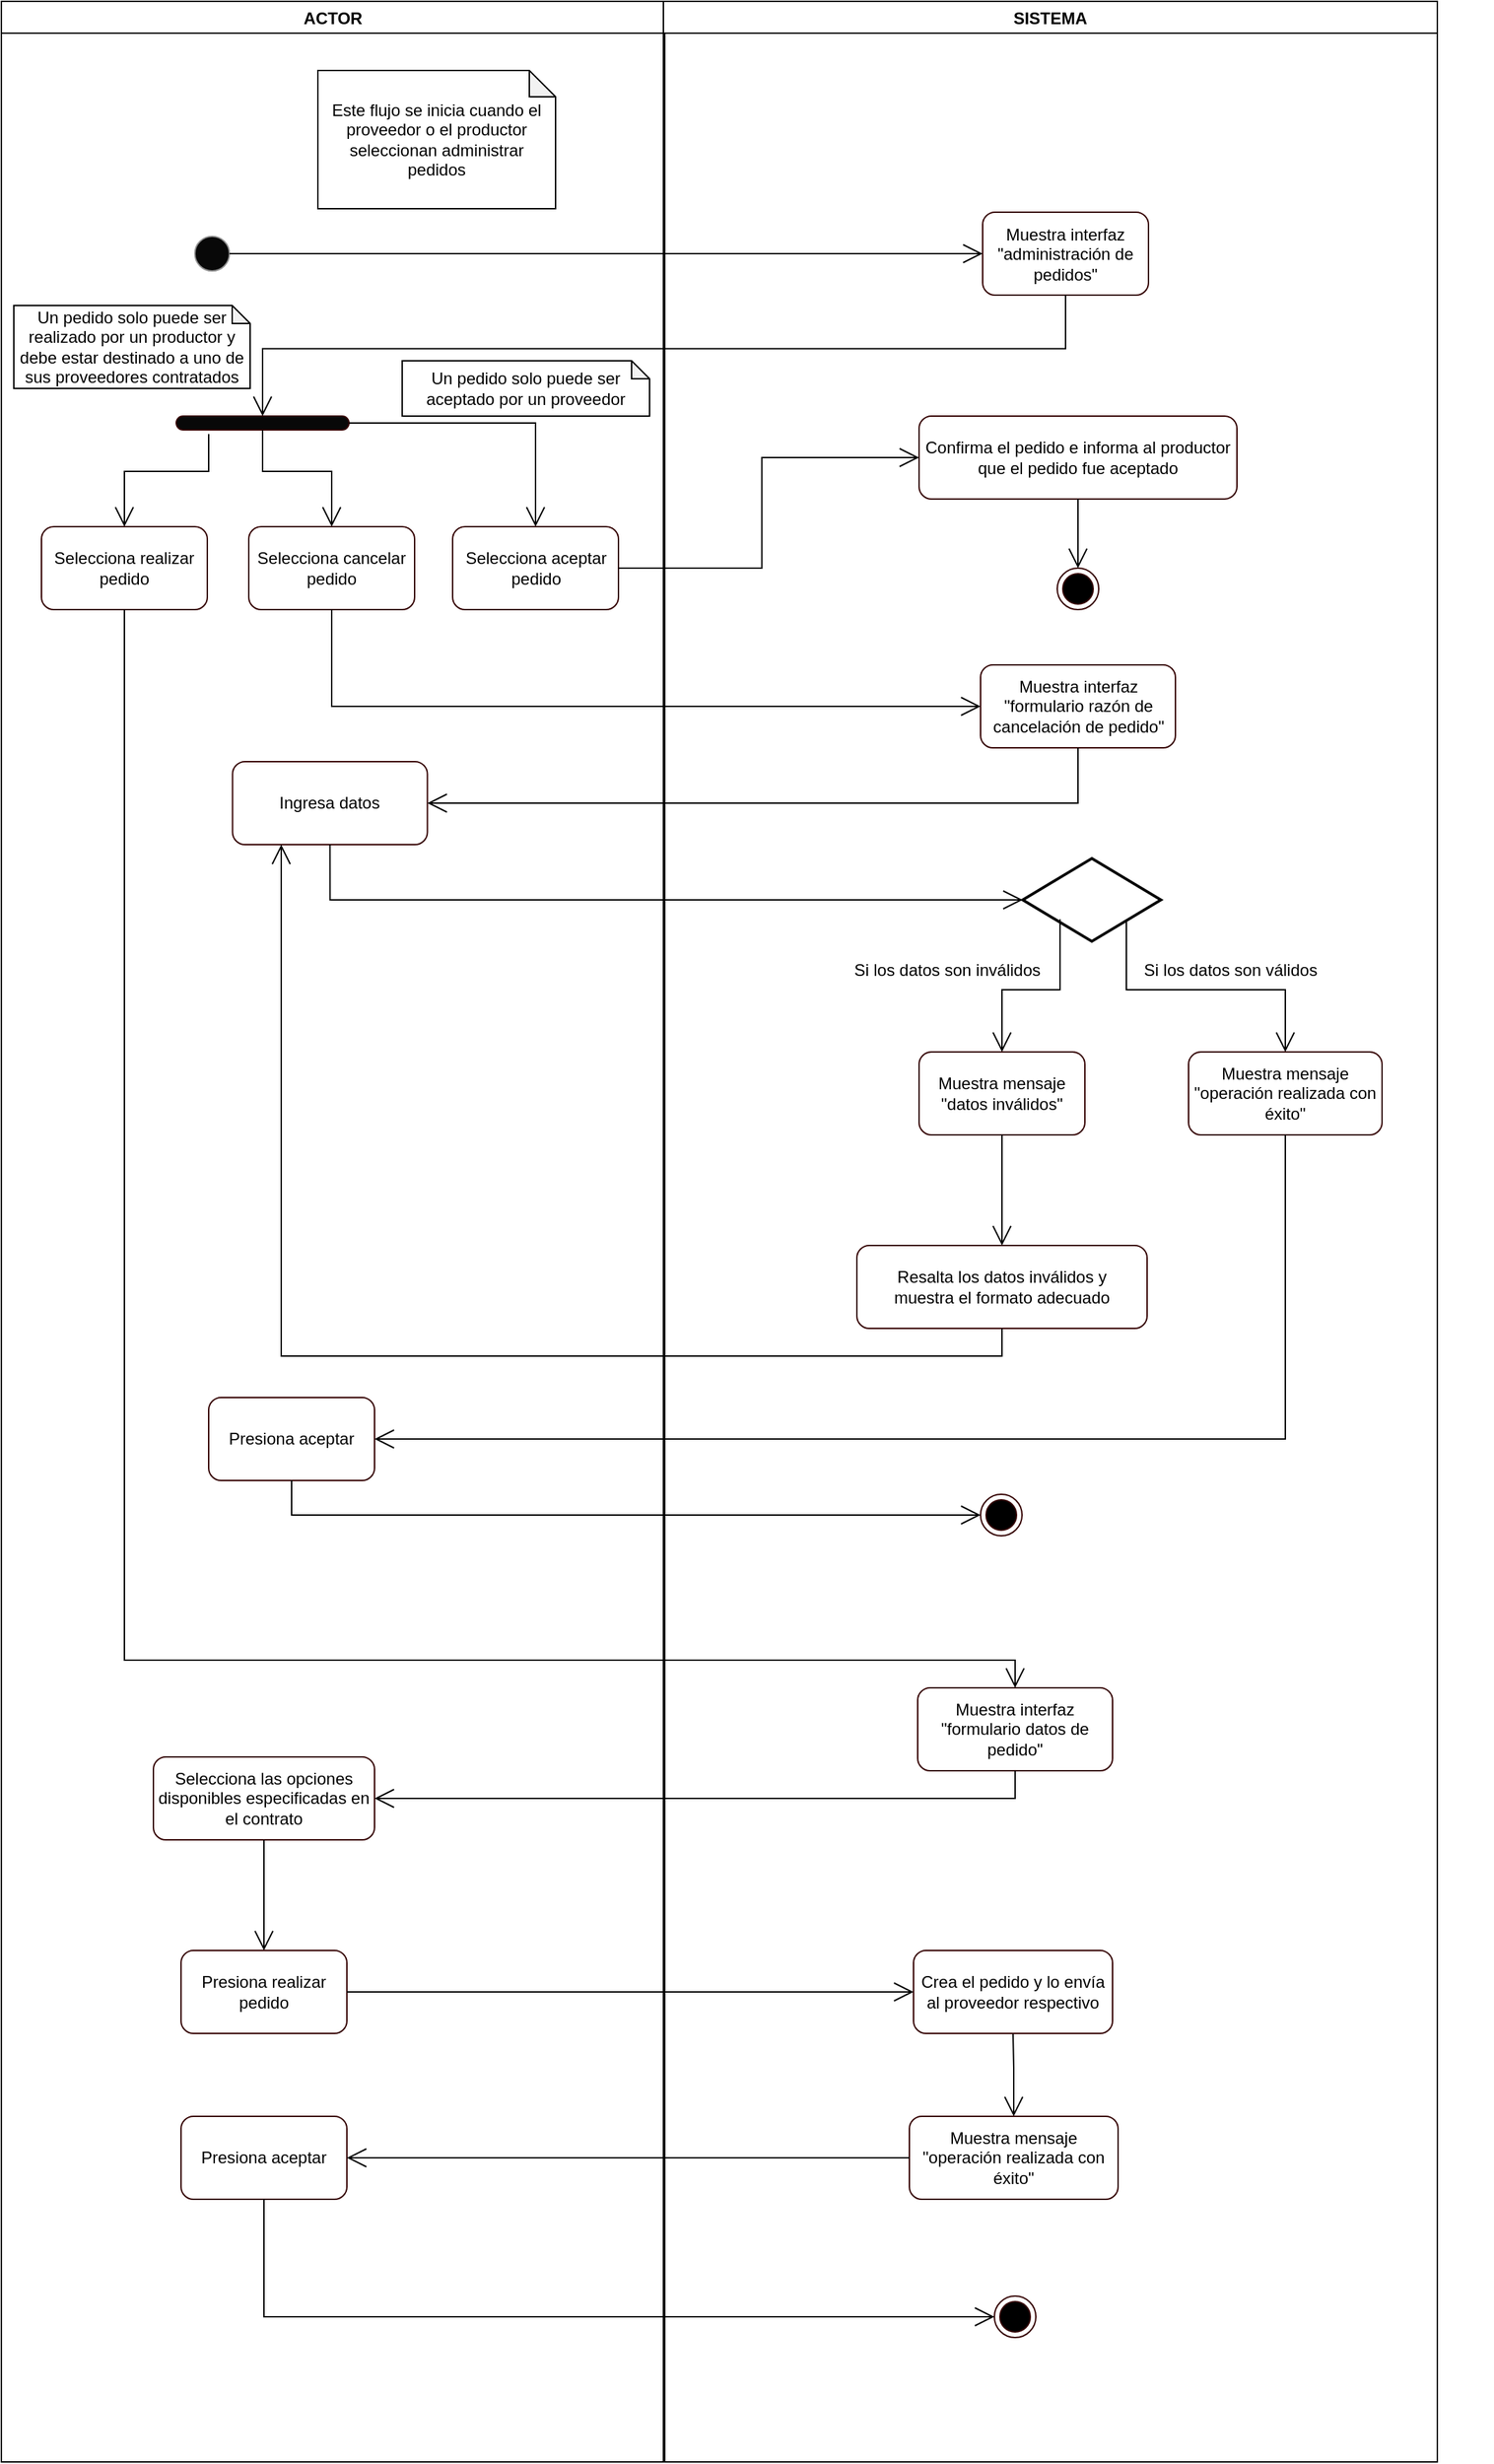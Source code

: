 <mxfile version="13.1.14" type="device"><diagram id="MT0bESdI1JiEAsve0kCm" name="Page-1"><mxGraphModel dx="865" dy="11004" grid="1" gridSize="10" guides="1" tooltips="1" connect="1" arrows="1" fold="1" page="1" pageScale="1" pageWidth="827" pageHeight="1169" math="0" shadow="0"><root><mxCell id="0"/><mxCell id="1" parent="0"/><mxCell id="WYLuXknDr8wbcJytO-Wc-1" value="ACTOR" style="swimlane;gradientColor=none;" parent="1" vertex="1"><mxGeometry x="41" y="-10480" width="480" height="1780" as="geometry"/></mxCell><mxCell id="WYLuXknDr8wbcJytO-Wc-3" value="" style="ellipse;whiteSpace=wrap;html=1;aspect=fixed;strokeColor=#919191;fillColor=#080808;gradientColor=none;" parent="WYLuXknDr8wbcJytO-Wc-1" vertex="1"><mxGeometry x="140" y="170" width="25" height="25" as="geometry"/></mxCell><mxCell id="WYLuXknDr8wbcJytO-Wc-22" value="Este flujo se inicia cuando el proveedor o el productor seleccionan administrar pedidos" style="shape=note;whiteSpace=wrap;html=1;backgroundOutline=1;darkOpacity=0.05;size=19;" parent="WYLuXknDr8wbcJytO-Wc-1" vertex="1"><mxGeometry x="229" y="50" width="172" height="100" as="geometry"/></mxCell><mxCell id="WYLuXknDr8wbcJytO-Wc-38" value="" style="group" parent="WYLuXknDr8wbcJytO-Wc-1" vertex="1" connectable="0"><mxGeometry x="29" y="300" width="417.5" height="270" as="geometry"/></mxCell><mxCell id="WYLuXknDr8wbcJytO-Wc-30" value="" style="group" parent="WYLuXknDr8wbcJytO-Wc-38" vertex="1" connectable="0"><mxGeometry width="417.5" height="140" as="geometry"/></mxCell><mxCell id="WYLuXknDr8wbcJytO-Wc-31" value="" style="rounded=1;whiteSpace=wrap;html=1;strokeColor=#330000;fillColor=#080808;gradientColor=none;arcSize=50;" parent="WYLuXknDr8wbcJytO-Wc-30" vertex="1"><mxGeometry x="97.5" width="125" height="10" as="geometry"/></mxCell><mxCell id="WYLuXknDr8wbcJytO-Wc-32" style="edgeStyle=orthogonalEdgeStyle;rounded=0;orthogonalLoop=1;jettySize=auto;html=1;exitX=0.5;exitY=0;exitDx=0;exitDy=0;entryX=0.188;entryY=1.3;entryDx=0;entryDy=0;entryPerimeter=0;startArrow=open;startFill=0;startSize=12;endArrow=none;endFill=0;endSize=12;targetPerimeterSpacing=0;" parent="WYLuXknDr8wbcJytO-Wc-30" source="WYLuXknDr8wbcJytO-Wc-33" target="WYLuXknDr8wbcJytO-Wc-31" edge="1"><mxGeometry relative="1" as="geometry"/></mxCell><mxCell id="WYLuXknDr8wbcJytO-Wc-33" value="Selecciona realizar pedido" style="rounded=1;whiteSpace=wrap;html=1;strokeColor=#330000;fillColor=#FFFFFF;gradientColor=none;" parent="WYLuXknDr8wbcJytO-Wc-30" vertex="1"><mxGeometry y="80" width="120" height="60" as="geometry"/></mxCell><mxCell id="WYLuXknDr8wbcJytO-Wc-34" style="edgeStyle=orthogonalEdgeStyle;rounded=0;orthogonalLoop=1;jettySize=auto;html=1;exitX=0.5;exitY=0;exitDx=0;exitDy=0;entryX=0.5;entryY=1;entryDx=0;entryDy=0;startArrow=open;startFill=0;startSize=12;endArrow=none;endFill=0;endSize=12;targetPerimeterSpacing=0;" parent="WYLuXknDr8wbcJytO-Wc-30" source="WYLuXknDr8wbcJytO-Wc-35" target="WYLuXknDr8wbcJytO-Wc-31" edge="1"><mxGeometry relative="1" as="geometry"/></mxCell><mxCell id="WYLuXknDr8wbcJytO-Wc-35" value="Selecciona cancelar pedido" style="rounded=1;whiteSpace=wrap;html=1;strokeColor=#330000;fillColor=#FFFFFF;gradientColor=none;" parent="WYLuXknDr8wbcJytO-Wc-30" vertex="1"><mxGeometry x="150" y="80" width="120" height="60" as="geometry"/></mxCell><mxCell id="WYLuXknDr8wbcJytO-Wc-36" style="edgeStyle=orthogonalEdgeStyle;rounded=0;orthogonalLoop=1;jettySize=auto;html=1;exitX=0.5;exitY=0;exitDx=0;exitDy=0;entryX=1;entryY=0.5;entryDx=0;entryDy=0;startArrow=open;startFill=0;startSize=12;endArrow=none;endFill=0;endSize=12;targetPerimeterSpacing=0;" parent="WYLuXknDr8wbcJytO-Wc-30" source="WYLuXknDr8wbcJytO-Wc-37" target="WYLuXknDr8wbcJytO-Wc-31" edge="1"><mxGeometry relative="1" as="geometry"/></mxCell><mxCell id="WYLuXknDr8wbcJytO-Wc-37" value="Selecciona aceptar pedido" style="rounded=1;whiteSpace=wrap;html=1;strokeColor=#330000;fillColor=#FFFFFF;gradientColor=none;" parent="WYLuXknDr8wbcJytO-Wc-30" vertex="1"><mxGeometry x="297.5" y="80" width="120" height="60" as="geometry"/></mxCell><mxCell id="WYLuXknDr8wbcJytO-Wc-51" value="Selecciona las opciones disponibles especificadas en el contrato" style="rounded=1;whiteSpace=wrap;html=1;strokeColor=#330000;fillColor=#FFFFFF;gradientColor=none;" parent="WYLuXknDr8wbcJytO-Wc-1" vertex="1"><mxGeometry x="110" y="1270" width="160" height="60" as="geometry"/></mxCell><mxCell id="xueJgcH1WO2hyFdtLlR_-12" value="Ingresa datos" style="rounded=1;whiteSpace=wrap;html=1;strokeColor=#330000;fillColor=#FFFFFF;gradientColor=none;" parent="WYLuXknDr8wbcJytO-Wc-1" vertex="1"><mxGeometry x="167.25" y="550" width="141" height="60" as="geometry"/></mxCell><mxCell id="xueJgcH1WO2hyFdtLlR_-30" value="Presiona aceptar" style="rounded=1;whiteSpace=wrap;html=1;strokeColor=#330000;fillColor=#FFFFFF;gradientColor=none;" parent="WYLuXknDr8wbcJytO-Wc-1" vertex="1"><mxGeometry x="150" y="1010" width="120" height="60" as="geometry"/></mxCell><mxCell id="xueJgcH1WO2hyFdtLlR_-37" value="Un pedido solo puede ser aceptado por un proveedor" style="shape=note;whiteSpace=wrap;html=1;backgroundOutline=1;darkOpacity=0.05;size=13;" parent="WYLuXknDr8wbcJytO-Wc-1" vertex="1"><mxGeometry x="290" y="260" width="179" height="40" as="geometry"/></mxCell><mxCell id="xueJgcH1WO2hyFdtLlR_-38" value="Un pedido solo puede ser realizado por un productor y debe estar destinado a uno de sus proveedores contratados" style="shape=note;whiteSpace=wrap;html=1;backgroundOutline=1;darkOpacity=0.05;size=13;" parent="WYLuXknDr8wbcJytO-Wc-1" vertex="1"><mxGeometry x="9" y="220" width="171" height="60" as="geometry"/></mxCell><mxCell id="xueJgcH1WO2hyFdtLlR_-48" style="edgeStyle=orthogonalEdgeStyle;rounded=0;orthogonalLoop=1;jettySize=auto;html=1;exitX=0.5;exitY=0;exitDx=0;exitDy=0;entryX=0.5;entryY=1;entryDx=0;entryDy=0;startArrow=open;startFill=0;startSize=12;endArrow=none;endFill=0;endSize=6;" parent="WYLuXknDr8wbcJytO-Wc-1" source="xueJgcH1WO2hyFdtLlR_-47" target="WYLuXknDr8wbcJytO-Wc-51" edge="1"><mxGeometry relative="1" as="geometry"/></mxCell><mxCell id="xueJgcH1WO2hyFdtLlR_-47" value="Presiona realizar pedido" style="rounded=1;whiteSpace=wrap;html=1;strokeColor=#330000;fillColor=#FFFFFF;gradientColor=none;" parent="WYLuXknDr8wbcJytO-Wc-1" vertex="1"><mxGeometry x="130" y="1410" width="120" height="60" as="geometry"/></mxCell><mxCell id="xueJgcH1WO2hyFdtLlR_-53" value="Presiona aceptar" style="rounded=1;whiteSpace=wrap;html=1;strokeColor=#330000;fillColor=#FFFFFF;gradientColor=none;" parent="WYLuXknDr8wbcJytO-Wc-1" vertex="1"><mxGeometry x="130" y="1530" width="120" height="60" as="geometry"/></mxCell><mxCell id="WYLuXknDr8wbcJytO-Wc-13" value="SISTEMA" style="swimlane;gradientColor=none;" parent="1" vertex="1"><mxGeometry x="520" y="-10480" width="560" height="1780" as="geometry"/></mxCell><mxCell id="WYLuXknDr8wbcJytO-Wc-23" value="Muestra interfaz &quot;administración de pedidos&quot;" style="rounded=1;whiteSpace=wrap;html=1;strokeColor=#330000;fillColor=#FFFFFF;gradientColor=none;" parent="WYLuXknDr8wbcJytO-Wc-13" vertex="1"><mxGeometry x="231" y="152.5" width="120" height="60" as="geometry"/></mxCell><mxCell id="WYLuXknDr8wbcJytO-Wc-97" value="" style="ellipse;html=1;shape=endState;fillColor=#000000;strokeColor=#330000;" parent="WYLuXknDr8wbcJytO-Wc-13" vertex="1"><mxGeometry x="239.5" y="1660" width="30" height="30" as="geometry"/></mxCell><mxCell id="WYLuXknDr8wbcJytO-Wc-138" value="Muestra interfaz &quot;formulario datos de pedido&quot;" style="rounded=1;whiteSpace=wrap;html=1;strokeColor=#330000;fillColor=#FFFFFF;gradientColor=none;" parent="WYLuXknDr8wbcJytO-Wc-13" vertex="1"><mxGeometry x="184" y="1220" width="141" height="60" as="geometry"/></mxCell><mxCell id="WYLuXknDr8wbcJytO-Wc-77" value="Confirma el pedido e informa al productor que el pedido fue aceptado" style="rounded=1;whiteSpace=wrap;html=1;strokeColor=#330000;fillColor=#FFFFFF;gradientColor=none;" parent="WYLuXknDr8wbcJytO-Wc-13" vertex="1"><mxGeometry x="185" y="300" width="230" height="60" as="geometry"/></mxCell><mxCell id="xueJgcH1WO2hyFdtLlR_-10" style="edgeStyle=orthogonalEdgeStyle;rounded=0;orthogonalLoop=1;jettySize=auto;html=1;exitX=0.5;exitY=0;exitDx=0;exitDy=0;entryX=0.5;entryY=1;entryDx=0;entryDy=0;startArrow=open;startFill=0;startSize=12;endArrow=none;endFill=0;endSize=6;" parent="WYLuXknDr8wbcJytO-Wc-13" source="xueJgcH1WO2hyFdtLlR_-9" target="WYLuXknDr8wbcJytO-Wc-77" edge="1"><mxGeometry relative="1" as="geometry"/></mxCell><mxCell id="xueJgcH1WO2hyFdtLlR_-9" value="" style="ellipse;html=1;shape=endState;fillColor=#000000;strokeColor=#330000;" parent="WYLuXknDr8wbcJytO-Wc-13" vertex="1"><mxGeometry x="285" y="410" width="30" height="30" as="geometry"/></mxCell><mxCell id="xueJgcH1WO2hyFdtLlR_-11" value="Muestra interfaz &quot;formulario razón de cancelación de pedido&quot;" style="rounded=1;whiteSpace=wrap;html=1;strokeColor=#330000;fillColor=#FFFFFF;gradientColor=none;" parent="WYLuXknDr8wbcJytO-Wc-13" vertex="1"><mxGeometry x="229.5" y="480" width="141" height="60" as="geometry"/></mxCell><mxCell id="xueJgcH1WO2hyFdtLlR_-15" value="" style="group" parent="WYLuXknDr8wbcJytO-Wc-13" vertex="1" connectable="0"><mxGeometry x="130" y="620" width="470" height="340" as="geometry"/></mxCell><mxCell id="xueJgcH1WO2hyFdtLlR_-16" value="" style="strokeWidth=2;html=1;shape=mxgraph.flowchart.decision;whiteSpace=wrap;fillColor=#FFFFFF;gradientColor=none;" parent="xueJgcH1WO2hyFdtLlR_-15" vertex="1"><mxGeometry x="130" width="100" height="60" as="geometry"/></mxCell><mxCell id="xueJgcH1WO2hyFdtLlR_-17" style="edgeStyle=orthogonalEdgeStyle;rounded=0;orthogonalLoop=1;jettySize=auto;html=1;exitX=0.5;exitY=0;exitDx=0;exitDy=0;entryX=0.27;entryY=0.733;entryDx=0;entryDy=0;entryPerimeter=0;startArrow=open;startFill=0;startSize=12;endArrow=none;endFill=0;endSize=12;targetPerimeterSpacing=0;" parent="xueJgcH1WO2hyFdtLlR_-15" source="xueJgcH1WO2hyFdtLlR_-18" target="xueJgcH1WO2hyFdtLlR_-16" edge="1"><mxGeometry relative="1" as="geometry"/></mxCell><mxCell id="xueJgcH1WO2hyFdtLlR_-18" value="Muestra mensaje &quot;datos inválidos&quot;" style="rounded=1;whiteSpace=wrap;html=1;strokeColor=#330000;fillColor=#FFFFFF;gradientColor=none;" parent="xueJgcH1WO2hyFdtLlR_-15" vertex="1"><mxGeometry x="55" y="140" width="120" height="60" as="geometry"/></mxCell><mxCell id="xueJgcH1WO2hyFdtLlR_-19" style="edgeStyle=orthogonalEdgeStyle;rounded=0;orthogonalLoop=1;jettySize=auto;html=1;exitX=0.5;exitY=0;exitDx=0;exitDy=0;entryX=0.75;entryY=0.75;entryDx=0;entryDy=0;entryPerimeter=0;startArrow=open;startFill=0;startSize=12;endArrow=none;endFill=0;endSize=12;targetPerimeterSpacing=0;" parent="xueJgcH1WO2hyFdtLlR_-15" source="xueJgcH1WO2hyFdtLlR_-20" target="xueJgcH1WO2hyFdtLlR_-16" edge="1"><mxGeometry relative="1" as="geometry"/></mxCell><mxCell id="xueJgcH1WO2hyFdtLlR_-20" value="Muestra mensaje &quot;operación realizada con éxito&quot;" style="rounded=1;whiteSpace=wrap;html=1;strokeColor=#330000;fillColor=#FFFFFF;gradientColor=none;" parent="xueJgcH1WO2hyFdtLlR_-15" vertex="1"><mxGeometry x="250" y="140" width="140" height="60" as="geometry"/></mxCell><mxCell id="xueJgcH1WO2hyFdtLlR_-21" value="Si los datos son válidos" style="text;html=1;align=center;verticalAlign=middle;resizable=0;points=[];autosize=1;" parent="xueJgcH1WO2hyFdtLlR_-15" vertex="1"><mxGeometry x="210" y="71" width="140" height="20" as="geometry"/></mxCell><mxCell id="xueJgcH1WO2hyFdtLlR_-22" value="Si los datos son inválidos" style="text;html=1;align=center;verticalAlign=middle;resizable=0;points=[];autosize=1;" parent="xueJgcH1WO2hyFdtLlR_-15" vertex="1"><mxGeometry y="71" width="150" height="20" as="geometry"/></mxCell><mxCell id="xueJgcH1WO2hyFdtLlR_-23" style="edgeStyle=orthogonalEdgeStyle;rounded=0;orthogonalLoop=1;jettySize=auto;html=1;exitX=0.5;exitY=0;exitDx=0;exitDy=0;entryX=0.5;entryY=1;entryDx=0;entryDy=0;startArrow=open;startFill=0;startSize=12;endArrow=none;endFill=0;endSize=12;targetPerimeterSpacing=0;" parent="xueJgcH1WO2hyFdtLlR_-15" source="xueJgcH1WO2hyFdtLlR_-24" target="xueJgcH1WO2hyFdtLlR_-18" edge="1"><mxGeometry relative="1" as="geometry"/></mxCell><mxCell id="xueJgcH1WO2hyFdtLlR_-24" value="Resalta los datos inválidos y&lt;br/&gt;muestra el formato adecuado" style="rounded=1;whiteSpace=wrap;html=1;strokeColor=#330000;fillColor=#FFFFFF;gradientColor=none;" parent="xueJgcH1WO2hyFdtLlR_-15" vertex="1"><mxGeometry x="10" y="280" width="210" height="60" as="geometry"/></mxCell><mxCell id="xueJgcH1WO2hyFdtLlR_-32" value="" style="ellipse;html=1;shape=endState;fillColor=#000000;strokeColor=#330000;" parent="WYLuXknDr8wbcJytO-Wc-13" vertex="1"><mxGeometry x="229.5" y="1080" width="30" height="30" as="geometry"/></mxCell><mxCell id="xueJgcH1WO2hyFdtLlR_-59" style="edgeStyle=orthogonalEdgeStyle;rounded=0;orthogonalLoop=1;jettySize=auto;html=1;exitX=0.5;exitY=0;exitDx=0;exitDy=0;entryX=0.5;entryY=1;entryDx=0;entryDy=0;startArrow=open;startFill=0;startSize=12;endArrow=none;endFill=0;endSize=6;" parent="WYLuXknDr8wbcJytO-Wc-13" source="xueJgcH1WO2hyFdtLlR_-49" target="xueJgcH1WO2hyFdtLlR_-55" edge="1"><mxGeometry relative="1" as="geometry"/></mxCell><mxCell id="xueJgcH1WO2hyFdtLlR_-49" value="Muestra mensaje &quot;operación realizada con éxito&quot;" style="rounded=1;whiteSpace=wrap;html=1;strokeColor=#330000;fillColor=#FFFFFF;gradientColor=none;" parent="WYLuXknDr8wbcJytO-Wc-13" vertex="1"><mxGeometry x="178" y="1530" width="151" height="60" as="geometry"/></mxCell><mxCell id="xueJgcH1WO2hyFdtLlR_-55" value="Crea el pedido y lo envía al proveedor respectivo" style="rounded=1;whiteSpace=wrap;html=1;strokeColor=#330000;fillColor=#FFFFFF;gradientColor=none;" parent="WYLuXknDr8wbcJytO-Wc-13" vertex="1"><mxGeometry x="181" y="1410" width="144" height="60" as="geometry"/></mxCell><mxCell id="WYLuXknDr8wbcJytO-Wc-26" style="edgeStyle=orthogonalEdgeStyle;rounded=0;orthogonalLoop=1;jettySize=auto;html=1;exitX=1;exitY=0.5;exitDx=0;exitDy=0;entryX=0;entryY=0.5;entryDx=0;entryDy=0;endSize=12;endArrow=open;endFill=0;" parent="1" source="WYLuXknDr8wbcJytO-Wc-3" target="WYLuXknDr8wbcJytO-Wc-23" edge="1"><mxGeometry relative="1" as="geometry"/></mxCell><mxCell id="WYLuXknDr8wbcJytO-Wc-39" style="edgeStyle=orthogonalEdgeStyle;rounded=0;orthogonalLoop=1;jettySize=auto;html=1;exitX=0.5;exitY=1;exitDx=0;exitDy=0;entryX=0.5;entryY=0;entryDx=0;entryDy=0;endArrow=open;endFill=0;endSize=12;" parent="1" source="WYLuXknDr8wbcJytO-Wc-23" target="WYLuXknDr8wbcJytO-Wc-31" edge="1"><mxGeometry relative="1" as="geometry"/></mxCell><mxCell id="WYLuXknDr8wbcJytO-Wc-28" style="edgeStyle=orthogonalEdgeStyle;rounded=0;orthogonalLoop=1;jettySize=auto;html=1;startArrow=open;startFill=0;startSize=12;endArrow=none;endFill=0;endSize=12;targetPerimeterSpacing=0;exitX=0;exitY=0.5;exitDx=0;exitDy=0;" parent="1" source="xueJgcH1WO2hyFdtLlR_-11" target="WYLuXknDr8wbcJytO-Wc-35" edge="1"><mxGeometry relative="1" as="geometry"><mxPoint x="710" y="-9890" as="sourcePoint"/></mxGeometry></mxCell><mxCell id="WYLuXknDr8wbcJytO-Wc-140" style="edgeStyle=orthogonalEdgeStyle;rounded=0;orthogonalLoop=1;jettySize=auto;html=1;exitX=0.5;exitY=1;exitDx=0;exitDy=0;endArrow=open;endFill=0;endSize=12;" parent="1" source="WYLuXknDr8wbcJytO-Wc-138" target="WYLuXknDr8wbcJytO-Wc-51" edge="1"><mxGeometry relative="1" as="geometry"/></mxCell><mxCell id="WYLuXknDr8wbcJytO-Wc-141" style="edgeStyle=orthogonalEdgeStyle;rounded=0;orthogonalLoop=1;jettySize=auto;html=1;exitX=0.5;exitY=1;exitDx=0;exitDy=0;endArrow=open;endFill=0;endSize=12;entryX=0.5;entryY=0;entryDx=0;entryDy=0;" parent="1" source="WYLuXknDr8wbcJytO-Wc-33" target="WYLuXknDr8wbcJytO-Wc-138" edge="1"><mxGeometry relative="1" as="geometry"><Array as="points"><mxPoint x="130" y="-9280"/><mxPoint x="774" y="-9280"/></Array></mxGeometry></mxCell><mxCell id="xueJgcH1WO2hyFdtLlR_-8" style="edgeStyle=orthogonalEdgeStyle;rounded=0;orthogonalLoop=1;jettySize=auto;html=1;exitX=0;exitY=0.5;exitDx=0;exitDy=0;entryX=1;entryY=0.5;entryDx=0;entryDy=0;startArrow=open;startFill=0;startSize=12;endArrow=none;endFill=0;endSize=6;" parent="1" source="WYLuXknDr8wbcJytO-Wc-77" target="WYLuXknDr8wbcJytO-Wc-37" edge="1"><mxGeometry relative="1" as="geometry"/></mxCell><mxCell id="xueJgcH1WO2hyFdtLlR_-14" style="edgeStyle=orthogonalEdgeStyle;rounded=0;orthogonalLoop=1;jettySize=auto;html=1;exitX=1;exitY=0.5;exitDx=0;exitDy=0;entryX=0.5;entryY=1;entryDx=0;entryDy=0;startArrow=open;startFill=0;startSize=12;endArrow=none;endFill=0;endSize=6;" parent="1" source="xueJgcH1WO2hyFdtLlR_-12" target="xueJgcH1WO2hyFdtLlR_-11" edge="1"><mxGeometry relative="1" as="geometry"/></mxCell><mxCell id="xueJgcH1WO2hyFdtLlR_-27" style="edgeStyle=orthogonalEdgeStyle;rounded=0;orthogonalLoop=1;jettySize=auto;html=1;exitX=0;exitY=0.5;exitDx=0;exitDy=0;exitPerimeter=0;entryX=0.5;entryY=1;entryDx=0;entryDy=0;startArrow=open;startFill=0;startSize=12;endArrow=none;endFill=0;endSize=6;" parent="1" source="xueJgcH1WO2hyFdtLlR_-16" target="xueJgcH1WO2hyFdtLlR_-12" edge="1"><mxGeometry relative="1" as="geometry"/></mxCell><mxCell id="xueJgcH1WO2hyFdtLlR_-29" style="edgeStyle=orthogonalEdgeStyle;rounded=0;orthogonalLoop=1;jettySize=auto;html=1;exitX=0.25;exitY=1;exitDx=0;exitDy=0;entryX=0.5;entryY=1;entryDx=0;entryDy=0;startArrow=open;startFill=0;startSize=12;endArrow=none;endFill=0;endSize=6;" parent="1" source="xueJgcH1WO2hyFdtLlR_-12" target="xueJgcH1WO2hyFdtLlR_-24" edge="1"><mxGeometry relative="1" as="geometry"/></mxCell><mxCell id="xueJgcH1WO2hyFdtLlR_-35" style="edgeStyle=orthogonalEdgeStyle;rounded=0;orthogonalLoop=1;jettySize=auto;html=1;exitX=0;exitY=0.5;exitDx=0;exitDy=0;entryX=0.5;entryY=1;entryDx=0;entryDy=0;startArrow=open;startFill=0;startSize=12;endArrow=none;endFill=0;endSize=6;" parent="1" source="xueJgcH1WO2hyFdtLlR_-32" target="xueJgcH1WO2hyFdtLlR_-30" edge="1"><mxGeometry relative="1" as="geometry"/></mxCell><mxCell id="xueJgcH1WO2hyFdtLlR_-36" style="edgeStyle=orthogonalEdgeStyle;rounded=0;orthogonalLoop=1;jettySize=auto;html=1;exitX=1;exitY=0.5;exitDx=0;exitDy=0;entryX=0.5;entryY=1;entryDx=0;entryDy=0;startArrow=open;startFill=0;startSize=12;endArrow=none;endFill=0;endSize=6;" parent="1" source="xueJgcH1WO2hyFdtLlR_-30" target="xueJgcH1WO2hyFdtLlR_-20" edge="1"><mxGeometry relative="1" as="geometry"/></mxCell><mxCell id="xueJgcH1WO2hyFdtLlR_-58" style="edgeStyle=orthogonalEdgeStyle;rounded=0;orthogonalLoop=1;jettySize=auto;html=1;exitX=0;exitY=0.5;exitDx=0;exitDy=0;entryX=1;entryY=0.5;entryDx=0;entryDy=0;startArrow=open;startFill=0;startSize=12;endArrow=none;endFill=0;endSize=6;" parent="1" source="xueJgcH1WO2hyFdtLlR_-55" target="xueJgcH1WO2hyFdtLlR_-47" edge="1"><mxGeometry relative="1" as="geometry"/></mxCell><mxCell id="xueJgcH1WO2hyFdtLlR_-60" style="edgeStyle=orthogonalEdgeStyle;rounded=0;orthogonalLoop=1;jettySize=auto;html=1;exitX=1;exitY=0.5;exitDx=0;exitDy=0;entryX=0;entryY=0.5;entryDx=0;entryDy=0;startArrow=open;startFill=0;startSize=12;endArrow=none;endFill=0;endSize=6;" parent="1" source="xueJgcH1WO2hyFdtLlR_-53" target="xueJgcH1WO2hyFdtLlR_-49" edge="1"><mxGeometry relative="1" as="geometry"/></mxCell><mxCell id="xueJgcH1WO2hyFdtLlR_-61" style="edgeStyle=orthogonalEdgeStyle;rounded=0;orthogonalLoop=1;jettySize=auto;html=1;exitX=0;exitY=0.5;exitDx=0;exitDy=0;entryX=0.5;entryY=1;entryDx=0;entryDy=0;startArrow=open;startFill=0;startSize=12;endArrow=none;endFill=0;endSize=6;" parent="1" source="WYLuXknDr8wbcJytO-Wc-97" target="xueJgcH1WO2hyFdtLlR_-53" edge="1"><mxGeometry relative="1" as="geometry"/></mxCell></root></mxGraphModel></diagram></mxfile>